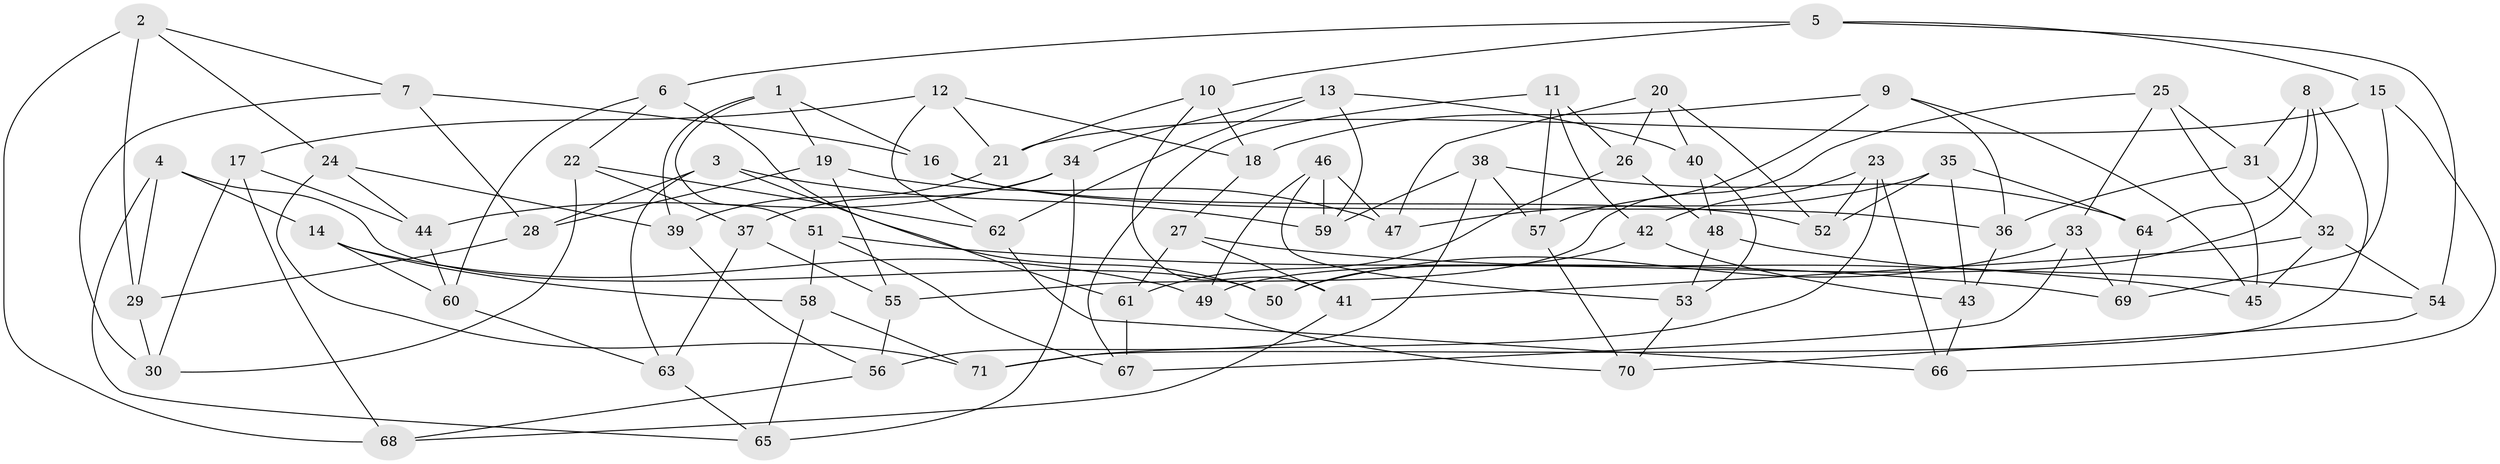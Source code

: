// coarse degree distribution, {6: 0.3888888888888889, 5: 0.2222222222222222, 4: 0.2777777777777778, 3: 0.027777777777777776, 7: 0.08333333333333333}
// Generated by graph-tools (version 1.1) at 2025/38/03/04/25 23:38:08]
// undirected, 71 vertices, 142 edges
graph export_dot {
  node [color=gray90,style=filled];
  1;
  2;
  3;
  4;
  5;
  6;
  7;
  8;
  9;
  10;
  11;
  12;
  13;
  14;
  15;
  16;
  17;
  18;
  19;
  20;
  21;
  22;
  23;
  24;
  25;
  26;
  27;
  28;
  29;
  30;
  31;
  32;
  33;
  34;
  35;
  36;
  37;
  38;
  39;
  40;
  41;
  42;
  43;
  44;
  45;
  46;
  47;
  48;
  49;
  50;
  51;
  52;
  53;
  54;
  55;
  56;
  57;
  58;
  59;
  60;
  61;
  62;
  63;
  64;
  65;
  66;
  67;
  68;
  69;
  70;
  71;
  1 -- 39;
  1 -- 51;
  1 -- 19;
  1 -- 16;
  2 -- 7;
  2 -- 68;
  2 -- 24;
  2 -- 29;
  3 -- 63;
  3 -- 28;
  3 -- 59;
  3 -- 50;
  4 -- 14;
  4 -- 29;
  4 -- 65;
  4 -- 50;
  5 -- 54;
  5 -- 6;
  5 -- 10;
  5 -- 15;
  6 -- 60;
  6 -- 22;
  6 -- 61;
  7 -- 16;
  7 -- 28;
  7 -- 30;
  8 -- 71;
  8 -- 64;
  8 -- 31;
  8 -- 49;
  9 -- 45;
  9 -- 36;
  9 -- 18;
  9 -- 57;
  10 -- 18;
  10 -- 21;
  10 -- 41;
  11 -- 26;
  11 -- 57;
  11 -- 42;
  11 -- 67;
  12 -- 18;
  12 -- 62;
  12 -- 21;
  12 -- 17;
  13 -- 59;
  13 -- 40;
  13 -- 34;
  13 -- 62;
  14 -- 60;
  14 -- 58;
  14 -- 49;
  15 -- 69;
  15 -- 21;
  15 -- 66;
  16 -- 36;
  16 -- 52;
  17 -- 30;
  17 -- 68;
  17 -- 44;
  18 -- 27;
  19 -- 28;
  19 -- 47;
  19 -- 55;
  20 -- 26;
  20 -- 52;
  20 -- 40;
  20 -- 47;
  21 -- 39;
  22 -- 62;
  22 -- 30;
  22 -- 37;
  23 -- 52;
  23 -- 71;
  23 -- 66;
  23 -- 42;
  24 -- 39;
  24 -- 44;
  24 -- 71;
  25 -- 33;
  25 -- 45;
  25 -- 31;
  25 -- 55;
  26 -- 48;
  26 -- 61;
  27 -- 41;
  27 -- 45;
  27 -- 61;
  28 -- 29;
  29 -- 30;
  31 -- 36;
  31 -- 32;
  32 -- 45;
  32 -- 41;
  32 -- 54;
  33 -- 50;
  33 -- 67;
  33 -- 69;
  34 -- 65;
  34 -- 37;
  34 -- 44;
  35 -- 47;
  35 -- 64;
  35 -- 52;
  35 -- 43;
  36 -- 43;
  37 -- 55;
  37 -- 63;
  38 -- 64;
  38 -- 57;
  38 -- 59;
  38 -- 56;
  39 -- 56;
  40 -- 48;
  40 -- 53;
  41 -- 68;
  42 -- 50;
  42 -- 43;
  43 -- 66;
  44 -- 60;
  46 -- 49;
  46 -- 53;
  46 -- 47;
  46 -- 59;
  48 -- 54;
  48 -- 53;
  49 -- 70;
  51 -- 67;
  51 -- 69;
  51 -- 58;
  53 -- 70;
  54 -- 70;
  55 -- 56;
  56 -- 68;
  57 -- 70;
  58 -- 65;
  58 -- 71;
  60 -- 63;
  61 -- 67;
  62 -- 66;
  63 -- 65;
  64 -- 69;
}
